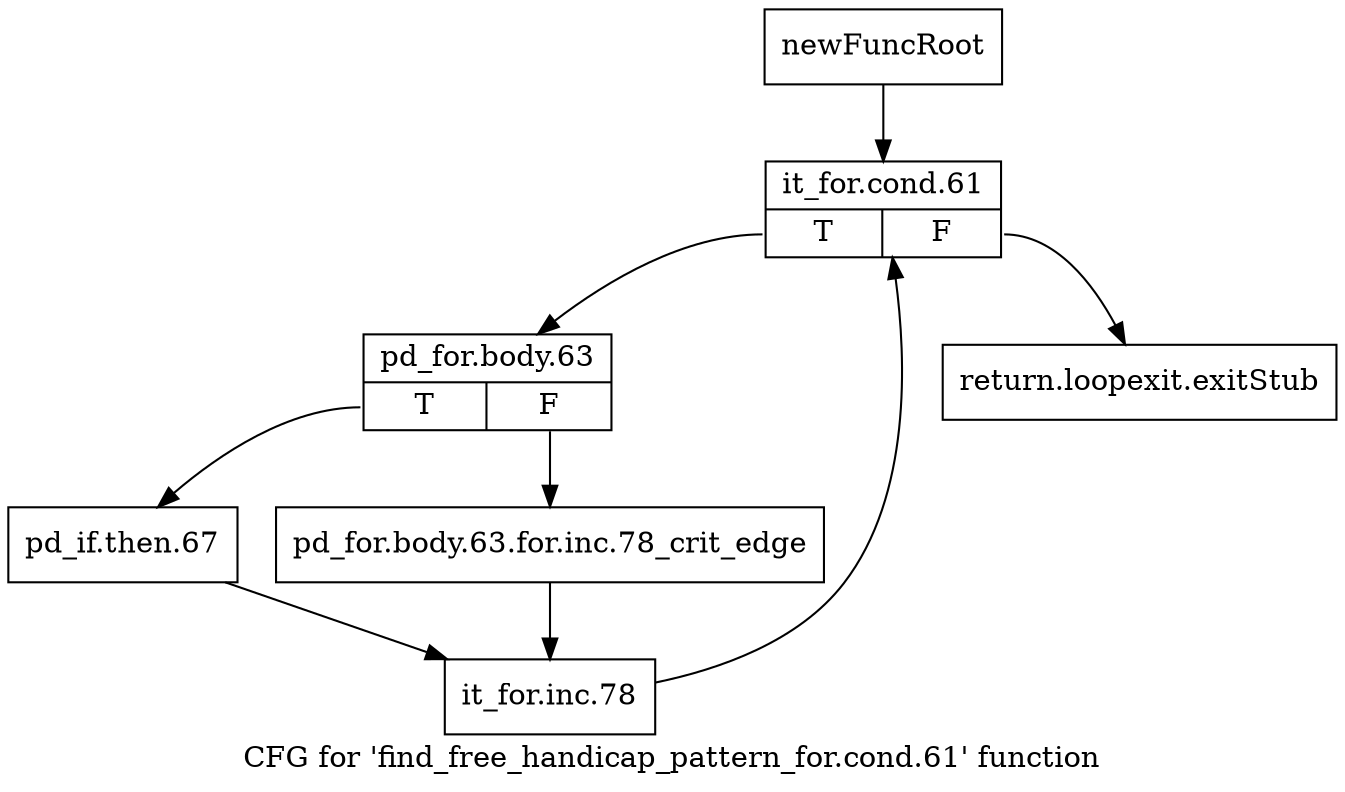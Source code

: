 digraph "CFG for 'find_free_handicap_pattern_for.cond.61' function" {
	label="CFG for 'find_free_handicap_pattern_for.cond.61' function";

	Node0x4769330 [shape=record,label="{newFuncRoot}"];
	Node0x4769330 -> Node0x47693d0;
	Node0x4769380 [shape=record,label="{return.loopexit.exitStub}"];
	Node0x47693d0 [shape=record,label="{it_for.cond.61|{<s0>T|<s1>F}}"];
	Node0x47693d0:s0 -> Node0x4769420;
	Node0x47693d0:s1 -> Node0x4769380;
	Node0x4769420 [shape=record,label="{pd_for.body.63|{<s0>T|<s1>F}}"];
	Node0x4769420:s0 -> Node0x47694c0;
	Node0x4769420:s1 -> Node0x4769470;
	Node0x4769470 [shape=record,label="{pd_for.body.63.for.inc.78_crit_edge}"];
	Node0x4769470 -> Node0x4769510;
	Node0x47694c0 [shape=record,label="{pd_if.then.67}"];
	Node0x47694c0 -> Node0x4769510;
	Node0x4769510 [shape=record,label="{it_for.inc.78}"];
	Node0x4769510 -> Node0x47693d0;
}
